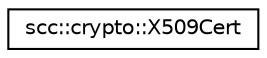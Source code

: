 digraph "Graphical Class Hierarchy"
{
 // LATEX_PDF_SIZE
  edge [fontname="Helvetica",fontsize="10",labelfontname="Helvetica",labelfontsize="10"];
  node [fontname="Helvetica",fontsize="10",shape=record];
  rankdir="LR";
  Node0 [label="scc::crypto::X509Cert",height=0.2,width=0.4,color="black", fillcolor="white", style="filled",URL="$d8/d55/structscc_1_1crypto_1_1X509Cert.html",tooltip="X.509 certificate."];
}
